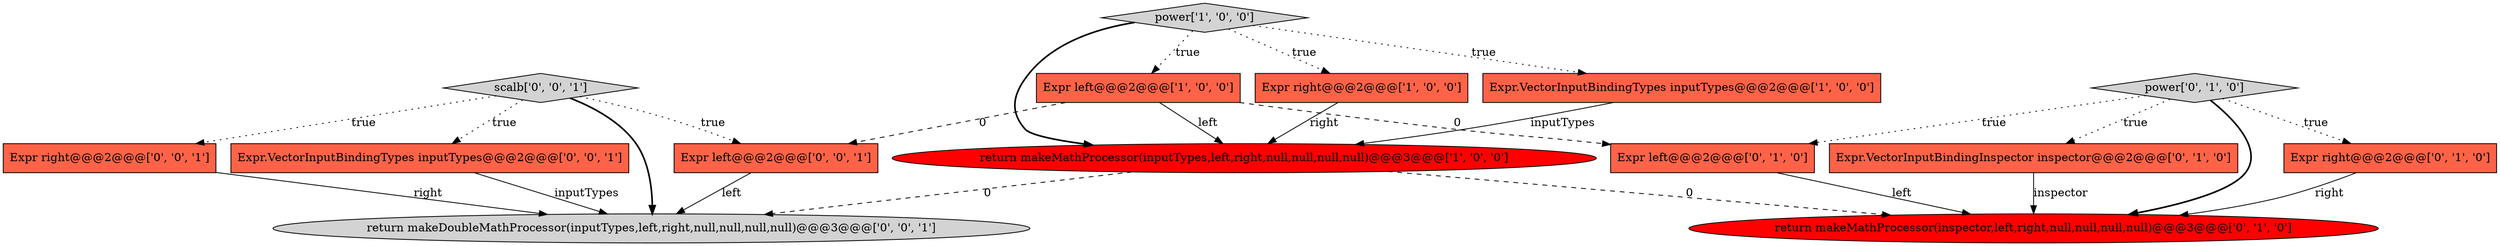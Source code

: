 digraph {
2 [style = filled, label = "return makeMathProcessor(inputTypes,left,right,null,null,null,null)@@@3@@@['1', '0', '0']", fillcolor = red, shape = ellipse image = "AAA1AAABBB1BBB"];
10 [style = filled, label = "return makeDoubleMathProcessor(inputTypes,left,right,null,null,null,null)@@@3@@@['0', '0', '1']", fillcolor = lightgray, shape = ellipse image = "AAA0AAABBB3BBB"];
8 [style = filled, label = "Expr left@@@2@@@['0', '1', '0']", fillcolor = tomato, shape = box image = "AAA1AAABBB2BBB"];
4 [style = filled, label = "power['1', '0', '0']", fillcolor = lightgray, shape = diamond image = "AAA0AAABBB1BBB"];
1 [style = filled, label = "Expr.VectorInputBindingTypes inputTypes@@@2@@@['1', '0', '0']", fillcolor = tomato, shape = box image = "AAA0AAABBB1BBB"];
7 [style = filled, label = "Expr.VectorInputBindingInspector inspector@@@2@@@['0', '1', '0']", fillcolor = tomato, shape = box image = "AAA0AAABBB2BBB"];
5 [style = filled, label = "return makeMathProcessor(inspector,left,right,null,null,null,null)@@@3@@@['0', '1', '0']", fillcolor = red, shape = ellipse image = "AAA1AAABBB2BBB"];
9 [style = filled, label = "power['0', '1', '0']", fillcolor = lightgray, shape = diamond image = "AAA0AAABBB2BBB"];
3 [style = filled, label = "Expr left@@@2@@@['1', '0', '0']", fillcolor = tomato, shape = box image = "AAA1AAABBB1BBB"];
0 [style = filled, label = "Expr right@@@2@@@['1', '0', '0']", fillcolor = tomato, shape = box image = "AAA0AAABBB1BBB"];
11 [style = filled, label = "Expr right@@@2@@@['0', '0', '1']", fillcolor = tomato, shape = box image = "AAA0AAABBB3BBB"];
12 [style = filled, label = "scalb['0', '0', '1']", fillcolor = lightgray, shape = diamond image = "AAA0AAABBB3BBB"];
6 [style = filled, label = "Expr right@@@2@@@['0', '1', '0']", fillcolor = tomato, shape = box image = "AAA0AAABBB2BBB"];
13 [style = filled, label = "Expr.VectorInputBindingTypes inputTypes@@@2@@@['0', '0', '1']", fillcolor = tomato, shape = box image = "AAA0AAABBB3BBB"];
14 [style = filled, label = "Expr left@@@2@@@['0', '0', '1']", fillcolor = tomato, shape = box image = "AAA0AAABBB3BBB"];
14->10 [style = solid, label="left"];
3->2 [style = solid, label="left"];
4->1 [style = dotted, label="true"];
7->5 [style = solid, label="inspector"];
1->2 [style = solid, label="inputTypes"];
4->0 [style = dotted, label="true"];
4->2 [style = bold, label=""];
13->10 [style = solid, label="inputTypes"];
9->6 [style = dotted, label="true"];
2->10 [style = dashed, label="0"];
9->8 [style = dotted, label="true"];
12->11 [style = dotted, label="true"];
12->14 [style = dotted, label="true"];
2->5 [style = dashed, label="0"];
12->13 [style = dotted, label="true"];
12->10 [style = bold, label=""];
4->3 [style = dotted, label="true"];
0->2 [style = solid, label="right"];
6->5 [style = solid, label="right"];
9->5 [style = bold, label=""];
3->8 [style = dashed, label="0"];
9->7 [style = dotted, label="true"];
3->14 [style = dashed, label="0"];
8->5 [style = solid, label="left"];
11->10 [style = solid, label="right"];
}
